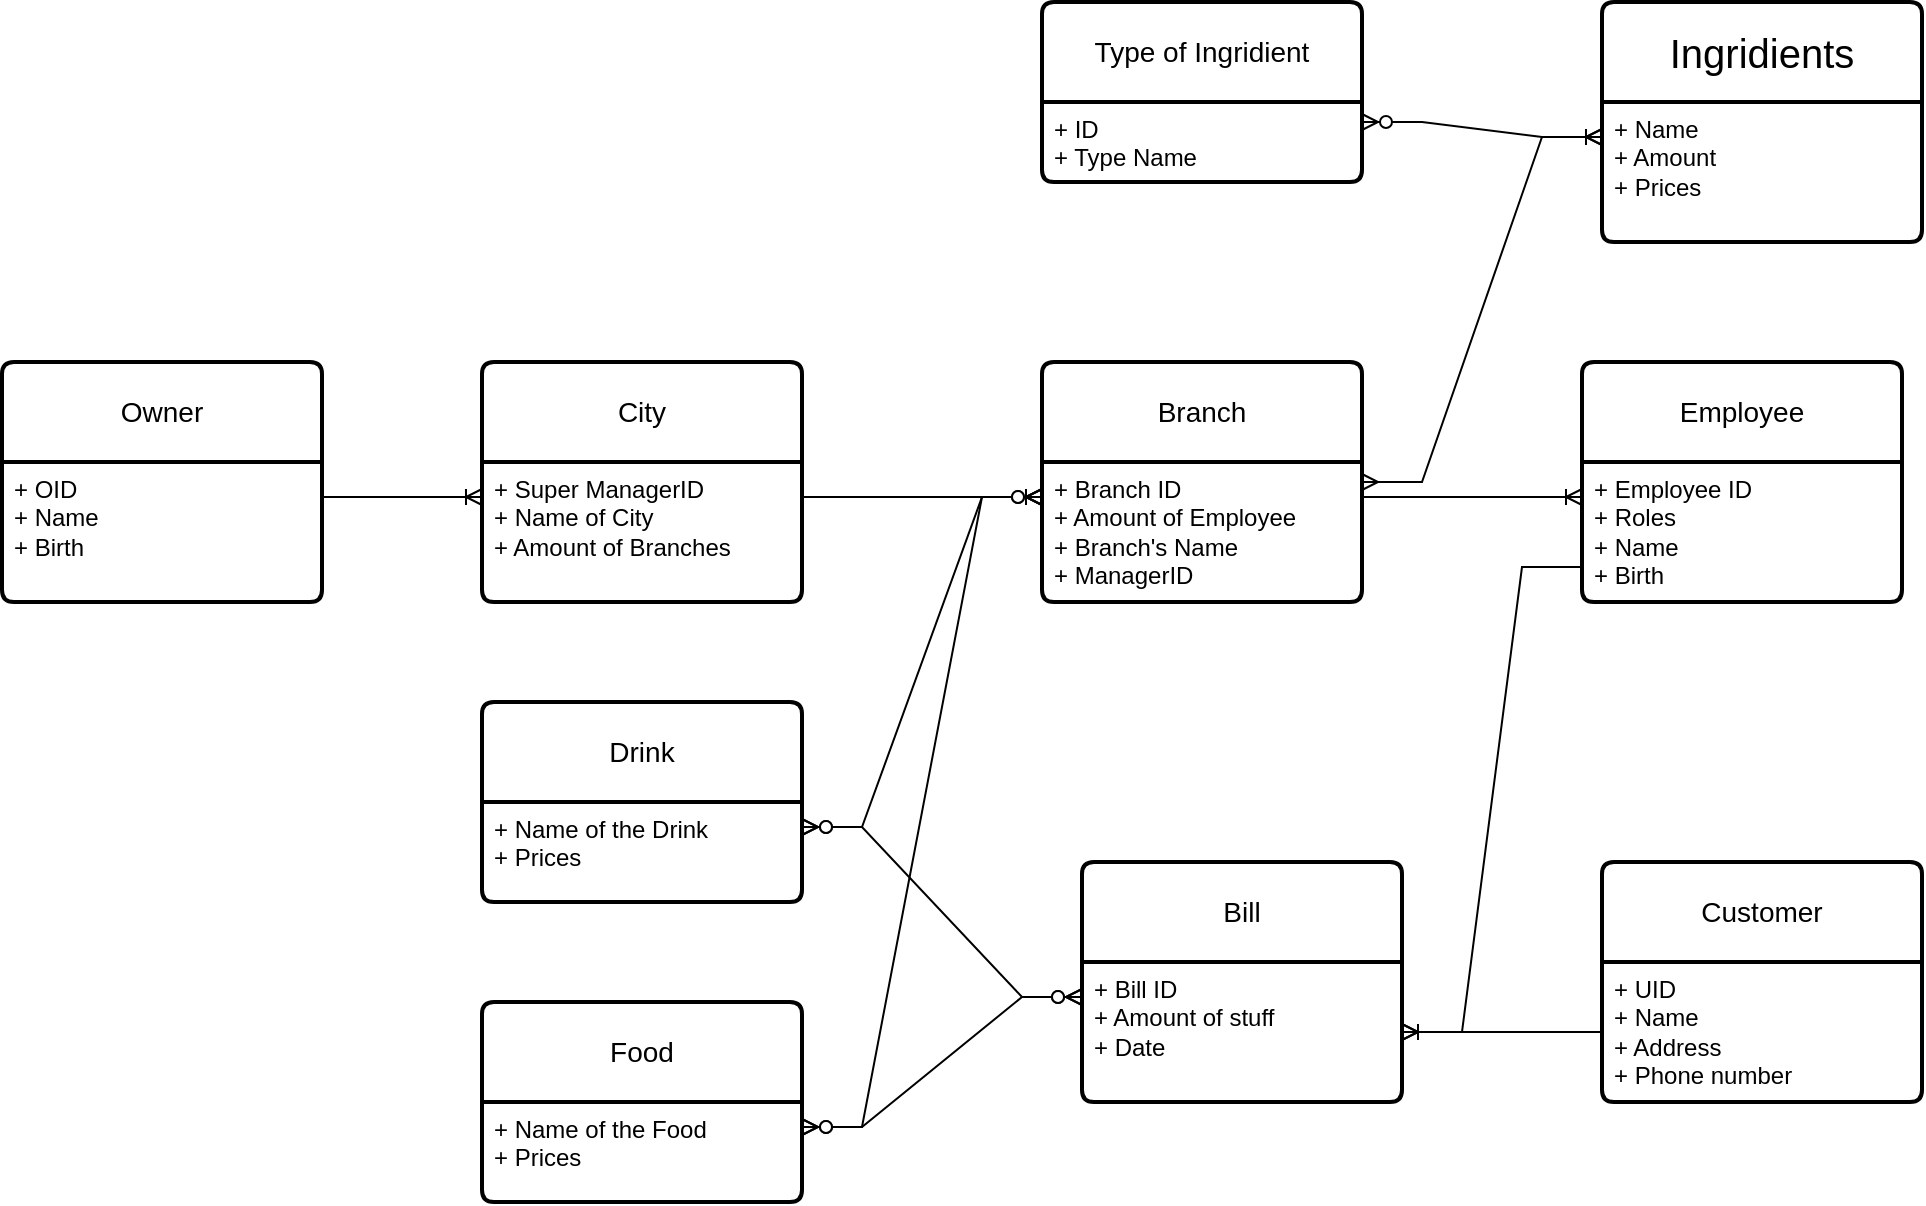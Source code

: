 <mxfile version="24.5.4" type="device">
  <diagram name="Page-1" id="pKttcjAKmjCqinSZ_XEx">
    <mxGraphModel dx="2327" dy="1915" grid="1" gridSize="10" guides="1" tooltips="1" connect="1" arrows="1" fold="1" page="1" pageScale="1" pageWidth="827" pageHeight="1169" math="0" shadow="0">
      <root>
        <mxCell id="0" />
        <mxCell id="1" parent="0" />
        <mxCell id="YlN1BHm4qdk-f0N_T-nO-43" value="City" style="swimlane;childLayout=stackLayout;horizontal=1;startSize=50;horizontalStack=0;rounded=1;fontSize=14;fontStyle=0;strokeWidth=2;resizeParent=0;resizeLast=1;shadow=0;dashed=0;align=center;arcSize=4;whiteSpace=wrap;html=1;" parent="1" vertex="1">
          <mxGeometry x="200" y="60" width="160" height="120" as="geometry" />
        </mxCell>
        <mxCell id="YlN1BHm4qdk-f0N_T-nO-44" value="+ Super ManagerID&lt;div&gt;+ Name of City&lt;/div&gt;&lt;div&gt;+ Amount of Branches&lt;/div&gt;" style="align=left;strokeColor=none;fillColor=none;spacingLeft=4;fontSize=12;verticalAlign=top;resizable=0;rotatable=0;part=1;html=1;" parent="YlN1BHm4qdk-f0N_T-nO-43" vertex="1">
          <mxGeometry y="50" width="160" height="70" as="geometry" />
        </mxCell>
        <mxCell id="YlN1BHm4qdk-f0N_T-nO-45" value="Branch" style="swimlane;childLayout=stackLayout;horizontal=1;startSize=50;horizontalStack=0;rounded=1;fontSize=14;fontStyle=0;strokeWidth=2;resizeParent=0;resizeLast=1;shadow=0;dashed=0;align=center;arcSize=4;whiteSpace=wrap;html=1;" parent="1" vertex="1">
          <mxGeometry x="480" y="60" width="160" height="120" as="geometry" />
        </mxCell>
        <mxCell id="YlN1BHm4qdk-f0N_T-nO-46" value="+ Branch ID&lt;div&gt;+ Amount of Employee&lt;/div&gt;&lt;div&gt;+ Branch&#39;s Name&lt;/div&gt;&lt;div&gt;+ ManagerID&lt;/div&gt;" style="align=left;strokeColor=none;fillColor=none;spacingLeft=4;fontSize=12;verticalAlign=top;resizable=0;rotatable=0;part=1;html=1;" parent="YlN1BHm4qdk-f0N_T-nO-45" vertex="1">
          <mxGeometry y="50" width="160" height="70" as="geometry" />
        </mxCell>
        <mxCell id="YlN1BHm4qdk-f0N_T-nO-47" value="Employee" style="swimlane;childLayout=stackLayout;horizontal=1;startSize=50;horizontalStack=0;rounded=1;fontSize=14;fontStyle=0;strokeWidth=2;resizeParent=0;resizeLast=1;shadow=0;dashed=0;align=center;arcSize=4;whiteSpace=wrap;html=1;" parent="1" vertex="1">
          <mxGeometry x="750" y="60" width="160" height="120" as="geometry" />
        </mxCell>
        <mxCell id="YlN1BHm4qdk-f0N_T-nO-48" value="+ Employee ID&lt;div&gt;+ Roles&lt;/div&gt;&lt;div&gt;+ Name&lt;/div&gt;&lt;div&gt;+ Birth&lt;/div&gt;" style="align=left;strokeColor=none;fillColor=none;spacingLeft=4;fontSize=12;verticalAlign=top;resizable=0;rotatable=0;part=1;html=1;" parent="YlN1BHm4qdk-f0N_T-nO-47" vertex="1">
          <mxGeometry y="50" width="160" height="70" as="geometry" />
        </mxCell>
        <mxCell id="YlN1BHm4qdk-f0N_T-nO-51" value="" style="edgeStyle=entityRelationEdgeStyle;fontSize=12;html=1;endArrow=ERoneToMany;rounded=0;exitX=1;exitY=0.25;exitDx=0;exitDy=0;entryX=0;entryY=0.25;entryDx=0;entryDy=0;" parent="1" source="YlN1BHm4qdk-f0N_T-nO-44" target="YlN1BHm4qdk-f0N_T-nO-46" edge="1">
          <mxGeometry width="100" height="100" relative="1" as="geometry">
            <mxPoint x="480" y="140" as="sourcePoint" />
            <mxPoint x="580" y="40" as="targetPoint" />
          </mxGeometry>
        </mxCell>
        <mxCell id="YlN1BHm4qdk-f0N_T-nO-52" value="" style="edgeStyle=entityRelationEdgeStyle;fontSize=12;html=1;endArrow=ERoneToMany;rounded=0;exitX=1;exitY=0.25;exitDx=0;exitDy=0;entryX=0;entryY=0.25;entryDx=0;entryDy=0;" parent="1" source="YlN1BHm4qdk-f0N_T-nO-46" target="YlN1BHm4qdk-f0N_T-nO-48" edge="1">
          <mxGeometry width="100" height="100" relative="1" as="geometry">
            <mxPoint x="640" y="119.5" as="sourcePoint" />
            <mxPoint x="760" y="119.5" as="targetPoint" />
          </mxGeometry>
        </mxCell>
        <mxCell id="YlN1BHm4qdk-f0N_T-nO-54" value="Owner" style="swimlane;childLayout=stackLayout;horizontal=1;startSize=50;horizontalStack=0;rounded=1;fontSize=14;fontStyle=0;strokeWidth=2;resizeParent=0;resizeLast=1;shadow=0;dashed=0;align=center;arcSize=4;whiteSpace=wrap;html=1;" parent="1" vertex="1">
          <mxGeometry x="-40" y="60" width="160" height="120" as="geometry" />
        </mxCell>
        <mxCell id="YlN1BHm4qdk-f0N_T-nO-55" value="+ OID&lt;div&gt;+ Name&lt;/div&gt;&lt;div&gt;+ Birth&lt;/div&gt;" style="align=left;strokeColor=none;fillColor=none;spacingLeft=4;fontSize=12;verticalAlign=top;resizable=0;rotatable=0;part=1;html=1;" parent="YlN1BHm4qdk-f0N_T-nO-54" vertex="1">
          <mxGeometry y="50" width="160" height="70" as="geometry" />
        </mxCell>
        <mxCell id="YlN1BHm4qdk-f0N_T-nO-57" value="" style="edgeStyle=entityRelationEdgeStyle;fontSize=12;html=1;endArrow=ERoneToMany;rounded=0;exitX=1;exitY=0.25;exitDx=0;exitDy=0;entryX=0;entryY=0.25;entryDx=0;entryDy=0;" parent="1" source="YlN1BHm4qdk-f0N_T-nO-55" target="YlN1BHm4qdk-f0N_T-nO-44" edge="1">
          <mxGeometry width="100" height="100" relative="1" as="geometry">
            <mxPoint x="400" y="260" as="sourcePoint" />
            <mxPoint x="500" y="160" as="targetPoint" />
          </mxGeometry>
        </mxCell>
        <mxCell id="YlN1BHm4qdk-f0N_T-nO-59" value="Drink" style="swimlane;childLayout=stackLayout;horizontal=1;startSize=50;horizontalStack=0;rounded=1;fontSize=14;fontStyle=0;strokeWidth=2;resizeParent=0;resizeLast=1;shadow=0;dashed=0;align=center;arcSize=4;whiteSpace=wrap;html=1;" parent="1" vertex="1">
          <mxGeometry x="200" y="230" width="160" height="100" as="geometry" />
        </mxCell>
        <mxCell id="YlN1BHm4qdk-f0N_T-nO-60" value="+ Name of the Drink&lt;div&gt;+ Prices&lt;/div&gt;" style="align=left;strokeColor=none;fillColor=none;spacingLeft=4;fontSize=12;verticalAlign=top;resizable=0;rotatable=0;part=1;html=1;" parent="YlN1BHm4qdk-f0N_T-nO-59" vertex="1">
          <mxGeometry y="50" width="160" height="50" as="geometry" />
        </mxCell>
        <mxCell id="YlN1BHm4qdk-f0N_T-nO-61" value="" style="edgeStyle=entityRelationEdgeStyle;fontSize=12;html=1;endArrow=ERzeroToMany;endFill=1;startArrow=ERzeroToMany;rounded=0;exitX=1;exitY=0.25;exitDx=0;exitDy=0;entryX=0;entryY=0.25;entryDx=0;entryDy=0;" parent="1" source="YlN1BHm4qdk-f0N_T-nO-60" target="YlN1BHm4qdk-f0N_T-nO-46" edge="1">
          <mxGeometry width="100" height="100" relative="1" as="geometry">
            <mxPoint x="330" y="210" as="sourcePoint" />
            <mxPoint x="430" y="110" as="targetPoint" />
          </mxGeometry>
        </mxCell>
        <mxCell id="YlN1BHm4qdk-f0N_T-nO-63" value="Food" style="swimlane;childLayout=stackLayout;horizontal=1;startSize=50;horizontalStack=0;rounded=1;fontSize=14;fontStyle=0;strokeWidth=2;resizeParent=0;resizeLast=1;shadow=0;dashed=0;align=center;arcSize=4;whiteSpace=wrap;html=1;" parent="1" vertex="1">
          <mxGeometry x="200" y="380" width="160" height="100" as="geometry" />
        </mxCell>
        <mxCell id="YlN1BHm4qdk-f0N_T-nO-64" value="+ Name of the Food&lt;div&gt;+ Prices&lt;/div&gt;&lt;div&gt;&lt;br&gt;&lt;/div&gt;" style="align=left;strokeColor=none;fillColor=none;spacingLeft=4;fontSize=12;verticalAlign=top;resizable=0;rotatable=0;part=1;html=1;" parent="YlN1BHm4qdk-f0N_T-nO-63" vertex="1">
          <mxGeometry y="50" width="160" height="50" as="geometry" />
        </mxCell>
        <mxCell id="YlN1BHm4qdk-f0N_T-nO-65" value="" style="edgeStyle=entityRelationEdgeStyle;fontSize=12;html=1;endArrow=ERzeroToMany;endFill=1;startArrow=ERzeroToMany;rounded=0;exitX=1;exitY=0.25;exitDx=0;exitDy=0;entryX=0;entryY=0.25;entryDx=0;entryDy=0;" parent="1" source="YlN1BHm4qdk-f0N_T-nO-64" target="YlN1BHm4qdk-f0N_T-nO-46" edge="1">
          <mxGeometry width="100" height="100" relative="1" as="geometry">
            <mxPoint x="370" y="308" as="sourcePoint" />
            <mxPoint x="490" y="138" as="targetPoint" />
          </mxGeometry>
        </mxCell>
        <mxCell id="YlN1BHm4qdk-f0N_T-nO-66" value="Customer" style="swimlane;childLayout=stackLayout;horizontal=1;startSize=50;horizontalStack=0;rounded=1;fontSize=14;fontStyle=0;strokeWidth=2;resizeParent=0;resizeLast=1;shadow=0;dashed=0;align=center;arcSize=4;whiteSpace=wrap;html=1;" parent="1" vertex="1">
          <mxGeometry x="760" y="310" width="160" height="120" as="geometry" />
        </mxCell>
        <mxCell id="YlN1BHm4qdk-f0N_T-nO-67" value="+ UID&lt;div&gt;+ Name&lt;/div&gt;&lt;div&gt;+ Address&lt;br&gt;+ Phone number&lt;/div&gt;" style="align=left;strokeColor=none;fillColor=none;spacingLeft=4;fontSize=12;verticalAlign=top;resizable=0;rotatable=0;part=1;html=1;" parent="YlN1BHm4qdk-f0N_T-nO-66" vertex="1">
          <mxGeometry y="50" width="160" height="70" as="geometry" />
        </mxCell>
        <mxCell id="YlN1BHm4qdk-f0N_T-nO-68" value="Bill" style="swimlane;childLayout=stackLayout;horizontal=1;startSize=50;horizontalStack=0;rounded=1;fontSize=14;fontStyle=0;strokeWidth=2;resizeParent=0;resizeLast=1;shadow=0;dashed=0;align=center;arcSize=4;whiteSpace=wrap;html=1;" parent="1" vertex="1">
          <mxGeometry x="500" y="310" width="160" height="120" as="geometry" />
        </mxCell>
        <mxCell id="YlN1BHm4qdk-f0N_T-nO-69" value="+ Bill ID&lt;div&gt;+ Amount of stuff&lt;/div&gt;&lt;div&gt;+ Date&lt;/div&gt;" style="align=left;strokeColor=none;fillColor=none;spacingLeft=4;fontSize=12;verticalAlign=top;resizable=0;rotatable=0;part=1;html=1;" parent="YlN1BHm4qdk-f0N_T-nO-68" vertex="1">
          <mxGeometry y="50" width="160" height="70" as="geometry" />
        </mxCell>
        <mxCell id="YlN1BHm4qdk-f0N_T-nO-71" value="" style="edgeStyle=entityRelationEdgeStyle;fontSize=12;html=1;endArrow=ERoneToMany;rounded=0;entryX=1;entryY=0.5;entryDx=0;entryDy=0;exitX=0;exitY=0.5;exitDx=0;exitDy=0;" parent="1" source="YlN1BHm4qdk-f0N_T-nO-67" target="YlN1BHm4qdk-f0N_T-nO-69" edge="1">
          <mxGeometry width="100" height="100" relative="1" as="geometry">
            <mxPoint x="390" y="330" as="sourcePoint" />
            <mxPoint x="490" y="230" as="targetPoint" />
          </mxGeometry>
        </mxCell>
        <mxCell id="YlN1BHm4qdk-f0N_T-nO-72" value="" style="edgeStyle=entityRelationEdgeStyle;fontSize=12;html=1;endArrow=ERzeroToMany;endFill=1;startArrow=ERzeroToMany;rounded=0;exitX=0;exitY=0.25;exitDx=0;exitDy=0;entryX=1;entryY=0.25;entryDx=0;entryDy=0;" parent="1" source="YlN1BHm4qdk-f0N_T-nO-69" target="YlN1BHm4qdk-f0N_T-nO-60" edge="1">
          <mxGeometry width="100" height="100" relative="1" as="geometry">
            <mxPoint x="310" y="340" as="sourcePoint" />
            <mxPoint x="410" y="240" as="targetPoint" />
          </mxGeometry>
        </mxCell>
        <mxCell id="YlN1BHm4qdk-f0N_T-nO-73" value="" style="edgeStyle=entityRelationEdgeStyle;fontSize=12;html=1;endArrow=ERzeroToMany;endFill=1;startArrow=ERzeroToMany;rounded=0;exitX=0;exitY=0.25;exitDx=0;exitDy=0;entryX=1;entryY=0.25;entryDx=0;entryDy=0;" parent="1" source="YlN1BHm4qdk-f0N_T-nO-69" target="YlN1BHm4qdk-f0N_T-nO-64" edge="1">
          <mxGeometry width="100" height="100" relative="1" as="geometry">
            <mxPoint x="510" y="388" as="sourcePoint" />
            <mxPoint x="370" y="308" as="targetPoint" />
          </mxGeometry>
        </mxCell>
        <mxCell id="YlN1BHm4qdk-f0N_T-nO-76" value="" style="edgeStyle=entityRelationEdgeStyle;fontSize=12;html=1;endArrow=ERoneToMany;rounded=0;entryX=1;entryY=0.5;entryDx=0;entryDy=0;exitX=0;exitY=0.75;exitDx=0;exitDy=0;" parent="1" source="YlN1BHm4qdk-f0N_T-nO-48" target="YlN1BHm4qdk-f0N_T-nO-69" edge="1">
          <mxGeometry width="100" height="100" relative="1" as="geometry">
            <mxPoint x="797" y="230" as="sourcePoint" />
            <mxPoint x="697" y="230" as="targetPoint" />
            <Array as="points">
              <mxPoint x="740" y="170" />
            </Array>
          </mxGeometry>
        </mxCell>
        <mxCell id="72hBHyIeX0a9uv0MPuXR-1" value="&lt;span style=&quot;font-size: 20px;&quot;&gt;Ingridients&lt;/span&gt;" style="swimlane;childLayout=stackLayout;horizontal=1;startSize=50;horizontalStack=0;rounded=1;fontSize=14;fontStyle=0;strokeWidth=2;resizeParent=0;resizeLast=1;shadow=0;dashed=0;align=center;arcSize=4;whiteSpace=wrap;html=1;" vertex="1" parent="1">
          <mxGeometry x="760" y="-120" width="160" height="120" as="geometry" />
        </mxCell>
        <mxCell id="72hBHyIeX0a9uv0MPuXR-2" value="+ Name&lt;div&gt;+ Amount&lt;/div&gt;&lt;div&gt;+ Prices&lt;/div&gt;" style="align=left;strokeColor=none;fillColor=none;spacingLeft=4;fontSize=12;verticalAlign=top;resizable=0;rotatable=0;part=1;html=1;" vertex="1" parent="72hBHyIeX0a9uv0MPuXR-1">
          <mxGeometry y="50" width="160" height="70" as="geometry" />
        </mxCell>
        <mxCell id="72hBHyIeX0a9uv0MPuXR-3" value="Type of Ingridient" style="swimlane;childLayout=stackLayout;horizontal=1;startSize=50;horizontalStack=0;rounded=1;fontSize=14;fontStyle=0;strokeWidth=2;resizeParent=0;resizeLast=1;shadow=0;dashed=0;align=center;arcSize=4;whiteSpace=wrap;html=1;" vertex="1" parent="1">
          <mxGeometry x="480" y="-120" width="160" height="90" as="geometry" />
        </mxCell>
        <mxCell id="72hBHyIeX0a9uv0MPuXR-4" value="+ ID&lt;div&gt;+ Type Name&lt;/div&gt;" style="align=left;strokeColor=none;fillColor=none;spacingLeft=4;fontSize=12;verticalAlign=top;resizable=0;rotatable=0;part=1;html=1;" vertex="1" parent="72hBHyIeX0a9uv0MPuXR-3">
          <mxGeometry y="50" width="160" height="40" as="geometry" />
        </mxCell>
        <mxCell id="72hBHyIeX0a9uv0MPuXR-5" value="" style="edgeStyle=entityRelationEdgeStyle;fontSize=12;html=1;endArrow=ERoneToMany;startArrow=ERzeroToMany;rounded=0;exitX=1;exitY=0.25;exitDx=0;exitDy=0;entryX=0;entryY=0.25;entryDx=0;entryDy=0;" edge="1" parent="1" source="72hBHyIeX0a9uv0MPuXR-4" target="72hBHyIeX0a9uv0MPuXR-2">
          <mxGeometry width="100" height="100" relative="1" as="geometry">
            <mxPoint x="620" y="-10" as="sourcePoint" />
            <mxPoint x="720" y="-110" as="targetPoint" />
          </mxGeometry>
        </mxCell>
        <mxCell id="72hBHyIeX0a9uv0MPuXR-7" value="" style="edgeStyle=entityRelationEdgeStyle;fontSize=12;html=1;endArrow=ERmany;startArrow=ERmany;rounded=0;exitX=1;exitY=0.5;exitDx=0;exitDy=0;entryX=0;entryY=0.25;entryDx=0;entryDy=0;" edge="1" parent="1" source="YlN1BHm4qdk-f0N_T-nO-45" target="72hBHyIeX0a9uv0MPuXR-2">
          <mxGeometry width="100" height="100" relative="1" as="geometry">
            <mxPoint x="600" y="40" as="sourcePoint" />
            <mxPoint x="700" y="-60" as="targetPoint" />
          </mxGeometry>
        </mxCell>
      </root>
    </mxGraphModel>
  </diagram>
</mxfile>
